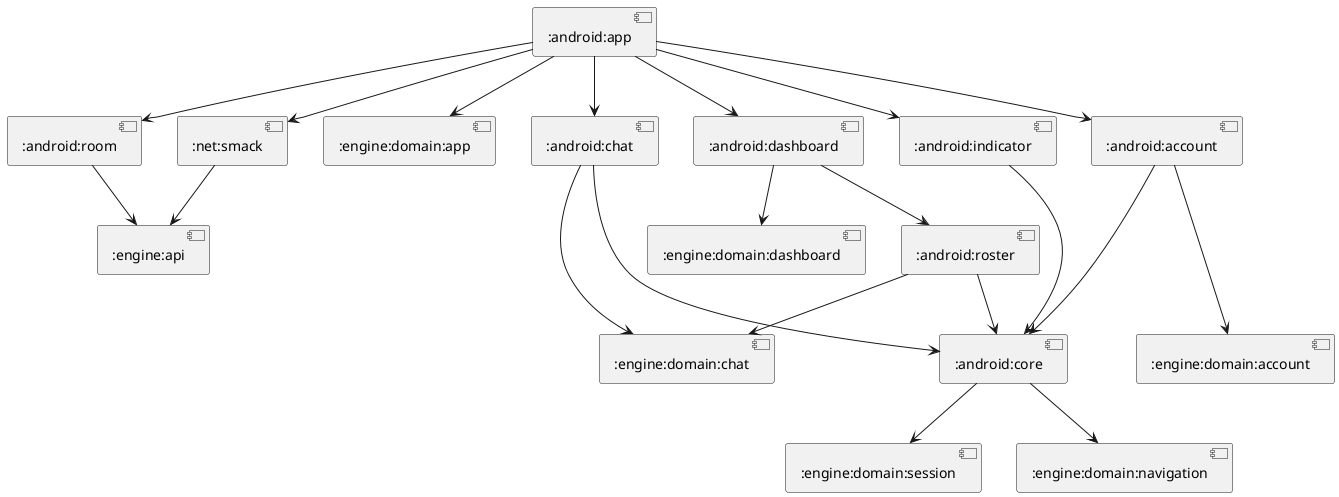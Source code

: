 @startuml

[:net:smack] --> [:engine:api]

[:android:app] --> [:engine:domain:app]
[:android:app] --> [:net:smack]
[:android:app] --> [:android:room]
[:android:app] --> [:android:dashboard]
[:android:app] --> [:android:chat]
[:android:app] --> [:android:account]
[:android:app] --> [:android:indicator]

[:android:account] --> [:android:core]
[:android:account] ---> [:engine:domain:account]

[:android:chat] ---> [:android:core]
[:android:chat] --> [:engine:domain:chat]

[:android:dashboard] --> [:android:roster]
[:android:dashboard] --> [:engine:domain:dashboard]

[:android:roster] --> [:android:core]
[:android:roster] --> [:engine:domain:chat]

[:android:indicator] ---> [:android:core]

[:android:core] --> [:engine:domain:session]
[:android:core] --> [:engine:domain:navigation]

[:android:room] --> [:engine:api]



@enduml